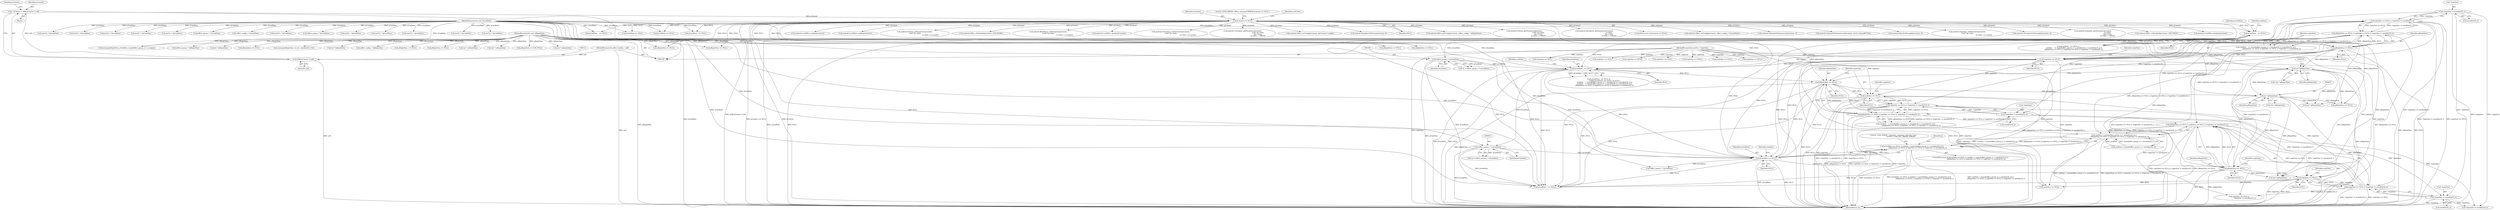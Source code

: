 digraph "0_Android_aeea52da00d210587fb3ed895de3d5f2e0264c88_4@API" {
"1000706" [label="(Call,pReplyData == NULL || replySize == NULL || *replySize != sizeof(int32_t))"];
"1000707" [label="(Call,pReplyData == NULL)"];
"1000578" [label="(Call,(int *)pReplyData)"];
"1000539" [label="(Call,pReplyData == NULL)"];
"1000115" [label="(MethodParameterIn,void *pReplyData)"];
"1000524" [label="(Call,pCmdData   == NULL)"];
"1000113" [label="(MethodParameterIn,void *pCmdData)"];
"1000153" [label="(Call,pContext == NULL)"];
"1000118" [label="(Call,* pContext = (EffectContext *) self)"];
"1000120" [label="(Call,(EffectContext *) self)"];
"1000110" [label="(MethodParameterIn,effect_handle_t  self)"];
"1000669" [label="(Call,(int *)pReplyData)"];
"1000630" [label="(Call,pReplyData == NULL)"];
"1000604" [label="(Call,pCmdData   == NULL)"];
"1000560" [label="(Call,(effect_param_t *) pCmdData)"];
"1000543" [label="(Call,replySize == NULL)"];
"1000114" [label="(MethodParameterIn,uint32_t *replySize)"];
"1000695" [label="(Call,pCmdData == NULL)"];
"1000651" [label="(Call,(effect_param_t *) pCmdData)"];
"1000634" [label="(Call,replySize == NULL)"];
"1000629" [label="(Call,pReplyData == NULL || replySize == NULL || *replySize != sizeof(int32_t))"];
"1000633" [label="(Call,replySize == NULL || *replySize != sizeof(int32_t))"];
"1000542" [label="(Call,replySize == NULL || *replySize != sizeof(int32_t))"];
"1000546" [label="(Call,*replySize != sizeof(int32_t))"];
"1000637" [label="(Call,*replySize != sizeof(int32_t))"];
"1000538" [label="(Call,pReplyData == NULL || replySize == NULL || *replySize != sizeof(int32_t))"];
"1000710" [label="(Call,replySize == NULL || *replySize != sizeof(int32_t))"];
"1000711" [label="(Call,replySize == NULL)"];
"1000714" [label="(Call,*replySize != sizeof(int32_t))"];
"1000698" [label="(Call,cmdSize < (sizeof(effect_param_t) + sizeof(int32_t)) ||\n                        pReplyData == NULL || replySize == NULL || *replySize != sizeof(int32_t))"];
"1000694" [label="(Call,pCmdData == NULL || cmdSize < (sizeof(effect_param_t) + sizeof(int32_t)) ||\n                        pReplyData == NULL || replySize == NULL || *replySize != sizeof(int32_t))"];
"1000714" [label="(Call,*replySize != sizeof(int32_t))"];
"1001065" [label="(Call,(int32_t *)pCmdData)"];
"1000711" [label="(Call,replySize == NULL)"];
"1000717" [label="(Call,sizeof(int32_t))"];
"1000349" [label="(Call,replySize == NULL)"];
"1000930" [label="(Call,(int32_t *)pCmdData)"];
"1000257" [label="(Call,replySize == NULL)"];
"1000273" [label="(Call,(int *) pReplyData)"];
"1000212" [label="(Call,android::VirtualizerSetStrength(pContext, 0))"];
"1000618" [label="(Call,cmdSize    < (sizeof(effect_param_t) + sizeof(int32_t) +sizeof(int16_t)) ||\n                        pReplyData == NULL || replySize == NULL || *replySize != sizeof(int32_t))"];
"1000696" [label="(Identifier,pCmdData)"];
"1000671" [label="(Identifier,pReplyData)"];
"1000695" [label="(Call,pCmdData == NULL)"];
"1000636" [label="(Identifier,NULL)"];
"1000118" [label="(Call,* pContext = (EffectContext *) self)"];
"1000609" [label="(Identifier,cmdSize)"];
"1000548" [label="(Identifier,replySize)"];
"1000460" [label="(Call,android::Equalizer_getParameter(pContext,\n                                                             p->data,\n                                                             &p->vsize,\n                                                             p->data + voffset))"];
"1001101" [label="(Call,pReplyData == LVM_NULL)"];
"1000635" [label="(Identifier,replySize)"];
"1000541" [label="(Identifier,NULL)"];
"1000843" [label="(Call,android::Effect_setEnabled(pContext, LVM_TRUE))"];
"1000950" [label="(Call,android::LvmEffect_disable(pContext))"];
"1000850" [label="(Call,pReplyData == NULL)"];
"1000982" [label="(Call,android::LvmEffect_enable(pContext))"];
"1000116" [label="(Block,)"];
"1000578" [label="(Call,(int *)pReplyData)"];
"1000634" [label="(Call,replySize == NULL)"];
"1000115" [label="(MethodParameterIn,void *pReplyData)"];
"1000154" [label="(Identifier,pContext)"];
"1001068" [label="(Call,android::LvmEffect_enable(pContext))"];
"1000114" [label="(MethodParameterIn,uint32_t *replySize)"];
"1000639" [label="(Identifier,replySize)"];
"1000669" [label="(Call,(int *)pReplyData)"];
"1000234" [label="(Call,(int *) pReplyData)"];
"1000800" [label="(Call,android::Volume_setParameter(pContext,\n (void *)p->data,\n                                                                 p->data + p->psize))"];
"1000873" [label="(Call,android::Effect_setEnabled(pContext, LVM_FALSE))"];
"1000709" [label="(Identifier,NULL)"];
"1000581" [label="(Call,android::BassBoost_setParameter(pContext,\n (void *)p->data,\n                                                                    p->data + p->psize))"];
"1000637" [label="(Call,*replySize != sizeof(int32_t))"];
"1000649" [label="(Call,*p = (effect_param_t *) pCmdData)"];
"1001142" [label="(Call,(uint32_t *)pCmdData)"];
"1000700" [label="(Identifier,cmdSize)"];
"1000367" [label="(Call,memcpy(pReplyData, pCmdData, sizeof(effect_param_t) + p->psize))"];
"1000947" [label="(Call,(int32_t *)pCmdData)"];
"1000603" [label="(Call,pCmdData   == NULL ||\n                        // legal parameters are int16_t or int32_t\n                        cmdSize    > (sizeof(effect_param_t) + sizeof(int32_t) +sizeof(int32_t)) ||\n                        cmdSize    < (sizeof(effect_param_t) + sizeof(int32_t) +sizeof(int16_t)) ||\n                        pReplyData == NULL || replySize == NULL || *replySize != sizeof(int32_t))"];
"1001036" [label="(Call,android::LvmEffect_disable(pContext))"];
"1000653" [label="(Identifier,pCmdData)"];
"1000527" [label="(Call,cmdSize    != (sizeof(effect_param_t) + sizeof(int32_t) +sizeof(int16_t)) ||\n                        pReplyData == NULL || replySize == NULL || *replySize != sizeof(int32_t))"];
"1000712" [label="(Identifier,replySize)"];
"1000120" [label="(Call,(EffectContext *) self)"];
"1000546" [label="(Call,*replySize != sizeof(int32_t))"];
"1000119" [label="(Identifier,pContext)"];
"1000672" [label="(Call,android::Virtualizer_setParameter(pContext,\n (void *)p->data,\n                                                                       p->data + p->psize))"];
"1000542" [label="(Call,replySize == NULL || *replySize != sizeof(int32_t))"];
"1000631" [label="(Identifier,pReplyData)"];
"1000707" [label="(Call,pReplyData == NULL)"];
"1000964" [label="(Call,(int32_t *)pCmdData)"];
"1000544" [label="(Identifier,replySize)"];
"1000433" [label="(Call,android::Virtualizer_getParameter(pContext,\n                                                               (void *)p->data,\n                                                               &p->vsize,\n                                                               p->data + voffset))"];
"1000168" [label="(Call,pReplyData == NULL)"];
"1000244" [label="(Call,pCmdData    == NULL)"];
"1000547" [label="(Call,*replySize)"];
"1000778" [label="(Call,*replySize != sizeof(int32_t))"];
"1000558" [label="(Call,*p = (effect_param_t *) pCmdData)"];
"1000728" [label="(Call,(effect_param_t *) pCmdData)"];
"1000378" [label="(Call,(effect_param_t *)pReplyData)"];
"1000797" [label="(Call,(int *)pReplyData)"];
"1000523" [label="(Call,pCmdData   == NULL ||\n                        cmdSize    != (sizeof(effect_param_t) + sizeof(int32_t) +sizeof(int16_t)) ||\n                        pReplyData == NULL || replySize == NULL || *replySize != sizeof(int32_t))"];
"1000310" [label="(Call,android::Effect_setConfig(pContext, &pContext->config))"];
"1000854" [label="(Call,replySize == NULL)"];
"1000285" [label="(Call,pReplyData == NULL)"];
"1001108" [label="(Call,pCmdData == NULL)"];
"1000870" [label="(Call,(int *)pReplyData)"];
"1000721" [label="(Literal,\"\tLVM_ERROR : Equalizer_command cmdCode Case: \"\n                             \"EFFECT_CMD_SET_PARAM: ERROR\")"];
"1000771" [label="(Call,pReplyData == NULL)"];
"1000345" [label="(Call,pReplyData == NULL)"];
"1000710" [label="(Call,replySize == NULL || *replySize != sizeof(int32_t))"];
"1000122" [label="(Identifier,self)"];
"1001033" [label="(Call,(int32_t *)pCmdData)"];
"1001193" [label="(Call,memcpy(pReplyData, vol_ret, sizeof(int32_t)*2))"];
"1000540" [label="(Identifier,pReplyData)"];
"1000629" [label="(Call,pReplyData == NULL || replySize == NULL || *replySize != sizeof(int32_t))"];
"1000222" [label="(Call,android::EqualizerSetPreset(pContext, 0))"];
"1000545" [label="(Identifier,NULL)"];
"1000840" [label="(Call,(int *)pReplyData)"];
"1000155" [label="(Identifier,NULL)"];
"1000604" [label="(Call,pCmdData   == NULL)"];
"1000303" [label="(Call,android::Effect_getConfig(pContext, (effect_config_t *)pReplyData))"];
"1000485" [label="(Call,android::Volume_getParameter(pContext,\n                                                          (void *)p->data,\n                                                          &p->vsize,\n                                                          p->data + voffset))"];
"1000733" [label="(Call,(int *)pReplyData)"];
"1000529" [label="(Identifier,cmdSize)"];
"1001050" [label="(Call,(int32_t *)pCmdData)"];
"1000305" [label="(Call,(effect_config_t *)pReplyData)"];
"1000110" [label="(MethodParameterIn,effect_handle_t  self)"];
"1000538" [label="(Call,pReplyData == NULL || replySize == NULL || *replySize != sizeof(int32_t))"];
"1000289" [label="(Call,replySize == NULL)"];
"1000792" [label="(Call,(effect_param_t *) pCmdData)"];
"1000153" [label="(Call,pContext == NULL)"];
"1000539" [label="(Call,pReplyData == NULL)"];
"1000560" [label="(Call,(effect_param_t *) pCmdData)"];
"1000706" [label="(Call,pReplyData == NULL || replySize == NULL || *replySize != sizeof(int32_t))"];
"1000127" [label="(Identifier,pContext)"];
"1000549" [label="(Call,sizeof(int32_t))"];
"1000699" [label="(Call,cmdSize < (sizeof(effect_param_t) + sizeof(int32_t)))"];
"1000713" [label="(Identifier,NULL)"];
"1000253" [label="(Call,pReplyData  == NULL)"];
"1001260" [label="(MethodReturn,int)"];
"1000525" [label="(Identifier,pCmdData)"];
"1000408" [label="(Call,android::BassBoost_getParameter(pContext,\n                                                             p->data,\n                                                             &p->vsize,\n                                                             p->data + voffset))"];
"1000152" [label="(ControlStructure,if (pContext == NULL))"];
"1000715" [label="(Call,*replySize)"];
"1000524" [label="(Call,pCmdData   == NULL)"];
"1000276" [label="(Call,android::Effect_setConfig(pContext, (effect_config_t *) pCmdData))"];
"1000708" [label="(Identifier,pReplyData)"];
"1000543" [label="(Call,replySize == NULL)"];
"1000158" [label="(Literal,\"\tLVM_ERROR : Effect_command ERROR pContext == NULL\")"];
"1000774" [label="(Call,replySize == NULL ||\n                        *replySize != sizeof(int32_t))"];
"1001119" [label="(Call,pReplyData == NULL)"];
"1000759" [label="(Call,pCmdData   == NULL)"];
"1000697" [label="(Identifier,NULL)"];
"1000278" [label="(Call,(effect_config_t *) pCmdData)"];
"1000327" [label="(Call,pCmdData == NULL)"];
"1000562" [label="(Identifier,pCmdData)"];
"1000526" [label="(Identifier,NULL)"];
"1000633" [label="(Call,replySize == NULL || *replySize != sizeof(int32_t))"];
"1000693" [label="(ControlStructure,if (pCmdData == NULL || cmdSize < (sizeof(effect_param_t) + sizeof(int32_t)) ||\n                        pReplyData == NULL || replySize == NULL || *replySize != sizeof(int32_t)))"];
"1000191" [label="(Call,(int *) pReplyData)"];
"1000577" [label="(Call,*(int *)pReplyData)"];
"1000727" [label="(Identifier,p)"];
"1000775" [label="(Call,replySize == NULL)"];
"1000694" [label="(Call,pCmdData == NULL || cmdSize < (sizeof(effect_param_t) + sizeof(int32_t)) ||\n                        pReplyData == NULL || replySize == NULL || *replySize != sizeof(int32_t))"];
"1000698" [label="(Call,cmdSize < (sizeof(effect_param_t) + sizeof(int32_t)) ||\n                        pReplyData == NULL || replySize == NULL || *replySize != sizeof(int32_t))"];
"1000113" [label="(MethodParameterIn,void *pCmdData)"];
"1000716" [label="(Identifier,replySize)"];
"1000824" [label="(Call,replySize == NULL)"];
"1000820" [label="(Call,pReplyData == NULL)"];
"1000237" [label="(Call,android::VolumeSetVolumeLevel(pContext, 0))"];
"1001200" [label="(Call,android::VolumeSetVolumeLevel(pContext, (int16_t)(maxdB*100)))"];
"1000638" [label="(Call,*replySize)"];
"1000632" [label="(Identifier,NULL)"];
"1000895" [label="(Call,(uint32_t *)pCmdData)"];
"1000630" [label="(Call,pReplyData == NULL)"];
"1001123" [label="(Call,replySize == NULL)"];
"1000322" [label="(Call,(effect_param_t *)pCmdData)"];
"1000882" [label="(Call,pCmdData   == NULL)"];
"1000580" [label="(Identifier,pReplyData)"];
"1000163" [label="(Identifier,cmdCode)"];
"1000202" [label="(Call,android::BassSetStrength(pContext, 0))"];
"1000979" [label="(Call,(int32_t *)pCmdData)"];
"1001016" [label="(Call,(int32_t *)pCmdData)"];
"1000651" [label="(Call,(effect_param_t *) pCmdData)"];
"1000736" [label="(Call,android::Equalizer_setParameter(pContext,\n (void *)p->data,\n                                                                     p->data + p->psize))"];
"1000640" [label="(Call,sizeof(int32_t))"];
"1000668" [label="(Call,*(int *)pReplyData)"];
"1000606" [label="(Identifier,NULL)"];
"1001149" [label="(Call,(uint32_t *)pCmdData)"];
"1000172" [label="(Call,replySize == NULL)"];
"1000605" [label="(Identifier,pCmdData)"];
"1000706" -> "1000698"  [label="AST: "];
"1000706" -> "1000707"  [label="CFG: "];
"1000706" -> "1000710"  [label="CFG: "];
"1000707" -> "1000706"  [label="AST: "];
"1000710" -> "1000706"  [label="AST: "];
"1000698" -> "1000706"  [label="CFG: "];
"1000706" -> "1001260"  [label="DDG: replySize == NULL || *replySize != sizeof(int32_t)"];
"1000706" -> "1001260"  [label="DDG: pReplyData == NULL"];
"1000706" -> "1000698"  [label="DDG: pReplyData == NULL"];
"1000706" -> "1000698"  [label="DDG: replySize == NULL || *replySize != sizeof(int32_t)"];
"1000707" -> "1000706"  [label="DDG: pReplyData"];
"1000707" -> "1000706"  [label="DDG: NULL"];
"1000629" -> "1000706"  [label="DDG: replySize == NULL || *replySize != sizeof(int32_t)"];
"1000538" -> "1000706"  [label="DDG: replySize == NULL || *replySize != sizeof(int32_t)"];
"1000710" -> "1000706"  [label="DDG: replySize == NULL"];
"1000710" -> "1000706"  [label="DDG: *replySize != sizeof(int32_t)"];
"1000707" -> "1000709"  [label="CFG: "];
"1000708" -> "1000707"  [label="AST: "];
"1000709" -> "1000707"  [label="AST: "];
"1000712" -> "1000707"  [label="CFG: "];
"1000707" -> "1001260"  [label="DDG: NULL"];
"1000707" -> "1001260"  [label="DDG: pReplyData"];
"1000578" -> "1000707"  [label="DDG: pReplyData"];
"1000669" -> "1000707"  [label="DDG: pReplyData"];
"1000115" -> "1000707"  [label="DDG: pReplyData"];
"1000695" -> "1000707"  [label="DDG: NULL"];
"1000707" -> "1000711"  [label="DDG: NULL"];
"1000707" -> "1000733"  [label="DDG: pReplyData"];
"1000707" -> "1000759"  [label="DDG: NULL"];
"1000578" -> "1000577"  [label="AST: "];
"1000578" -> "1000580"  [label="CFG: "];
"1000579" -> "1000578"  [label="AST: "];
"1000580" -> "1000578"  [label="AST: "];
"1000577" -> "1000578"  [label="CFG: "];
"1000578" -> "1001260"  [label="DDG: pReplyData"];
"1000539" -> "1000578"  [label="DDG: pReplyData"];
"1000115" -> "1000578"  [label="DDG: pReplyData"];
"1000578" -> "1000630"  [label="DDG: pReplyData"];
"1000578" -> "1000669"  [label="DDG: pReplyData"];
"1000578" -> "1000733"  [label="DDG: pReplyData"];
"1000578" -> "1000771"  [label="DDG: pReplyData"];
"1000578" -> "1000797"  [label="DDG: pReplyData"];
"1000539" -> "1000538"  [label="AST: "];
"1000539" -> "1000541"  [label="CFG: "];
"1000540" -> "1000539"  [label="AST: "];
"1000541" -> "1000539"  [label="AST: "];
"1000544" -> "1000539"  [label="CFG: "];
"1000538" -> "1000539"  [label="CFG: "];
"1000539" -> "1001260"  [label="DDG: pReplyData"];
"1000539" -> "1001260"  [label="DDG: NULL"];
"1000539" -> "1000538"  [label="DDG: pReplyData"];
"1000539" -> "1000538"  [label="DDG: NULL"];
"1000115" -> "1000539"  [label="DDG: pReplyData"];
"1000524" -> "1000539"  [label="DDG: NULL"];
"1000539" -> "1000543"  [label="DDG: NULL"];
"1000539" -> "1000604"  [label="DDG: NULL"];
"1000539" -> "1000695"  [label="DDG: NULL"];
"1000539" -> "1000759"  [label="DDG: NULL"];
"1000115" -> "1000109"  [label="AST: "];
"1000115" -> "1001260"  [label="DDG: pReplyData"];
"1000115" -> "1000168"  [label="DDG: pReplyData"];
"1000115" -> "1000191"  [label="DDG: pReplyData"];
"1000115" -> "1000234"  [label="DDG: pReplyData"];
"1000115" -> "1000253"  [label="DDG: pReplyData"];
"1000115" -> "1000273"  [label="DDG: pReplyData"];
"1000115" -> "1000285"  [label="DDG: pReplyData"];
"1000115" -> "1000305"  [label="DDG: pReplyData"];
"1000115" -> "1000345"  [label="DDG: pReplyData"];
"1000115" -> "1000367"  [label="DDG: pReplyData"];
"1000115" -> "1000378"  [label="DDG: pReplyData"];
"1000115" -> "1000630"  [label="DDG: pReplyData"];
"1000115" -> "1000669"  [label="DDG: pReplyData"];
"1000115" -> "1000733"  [label="DDG: pReplyData"];
"1000115" -> "1000771"  [label="DDG: pReplyData"];
"1000115" -> "1000797"  [label="DDG: pReplyData"];
"1000115" -> "1000820"  [label="DDG: pReplyData"];
"1000115" -> "1000840"  [label="DDG: pReplyData"];
"1000115" -> "1000850"  [label="DDG: pReplyData"];
"1000115" -> "1000870"  [label="DDG: pReplyData"];
"1000115" -> "1001101"  [label="DDG: pReplyData"];
"1000115" -> "1001119"  [label="DDG: pReplyData"];
"1000115" -> "1001193"  [label="DDG: pReplyData"];
"1000524" -> "1000523"  [label="AST: "];
"1000524" -> "1000526"  [label="CFG: "];
"1000525" -> "1000524"  [label="AST: "];
"1000526" -> "1000524"  [label="AST: "];
"1000529" -> "1000524"  [label="CFG: "];
"1000523" -> "1000524"  [label="CFG: "];
"1000524" -> "1001260"  [label="DDG: pCmdData"];
"1000524" -> "1001260"  [label="DDG: NULL"];
"1000524" -> "1000523"  [label="DDG: pCmdData"];
"1000524" -> "1000523"  [label="DDG: NULL"];
"1000113" -> "1000524"  [label="DDG: pCmdData"];
"1000153" -> "1000524"  [label="DDG: NULL"];
"1000524" -> "1000560"  [label="DDG: pCmdData"];
"1000524" -> "1000604"  [label="DDG: NULL"];
"1000524" -> "1000695"  [label="DDG: NULL"];
"1000524" -> "1000759"  [label="DDG: NULL"];
"1000113" -> "1000109"  [label="AST: "];
"1000113" -> "1001260"  [label="DDG: pCmdData"];
"1000113" -> "1000244"  [label="DDG: pCmdData"];
"1000113" -> "1000278"  [label="DDG: pCmdData"];
"1000113" -> "1000322"  [label="DDG: pCmdData"];
"1000113" -> "1000327"  [label="DDG: pCmdData"];
"1000113" -> "1000367"  [label="DDG: pCmdData"];
"1000113" -> "1000560"  [label="DDG: pCmdData"];
"1000113" -> "1000604"  [label="DDG: pCmdData"];
"1000113" -> "1000651"  [label="DDG: pCmdData"];
"1000113" -> "1000695"  [label="DDG: pCmdData"];
"1000113" -> "1000728"  [label="DDG: pCmdData"];
"1000113" -> "1000759"  [label="DDG: pCmdData"];
"1000113" -> "1000792"  [label="DDG: pCmdData"];
"1000113" -> "1000882"  [label="DDG: pCmdData"];
"1000113" -> "1000895"  [label="DDG: pCmdData"];
"1000113" -> "1000930"  [label="DDG: pCmdData"];
"1000113" -> "1000947"  [label="DDG: pCmdData"];
"1000113" -> "1000964"  [label="DDG: pCmdData"];
"1000113" -> "1000979"  [label="DDG: pCmdData"];
"1000113" -> "1001016"  [label="DDG: pCmdData"];
"1000113" -> "1001033"  [label="DDG: pCmdData"];
"1000113" -> "1001050"  [label="DDG: pCmdData"];
"1000113" -> "1001065"  [label="DDG: pCmdData"];
"1000113" -> "1001108"  [label="DDG: pCmdData"];
"1000113" -> "1001142"  [label="DDG: pCmdData"];
"1000113" -> "1001149"  [label="DDG: pCmdData"];
"1000153" -> "1000152"  [label="AST: "];
"1000153" -> "1000155"  [label="CFG: "];
"1000154" -> "1000153"  [label="AST: "];
"1000155" -> "1000153"  [label="AST: "];
"1000158" -> "1000153"  [label="CFG: "];
"1000163" -> "1000153"  [label="CFG: "];
"1000153" -> "1001260"  [label="DDG: NULL"];
"1000153" -> "1001260"  [label="DDG: pContext == NULL"];
"1000153" -> "1001260"  [label="DDG: pContext"];
"1000118" -> "1000153"  [label="DDG: pContext"];
"1000153" -> "1000168"  [label="DDG: NULL"];
"1000153" -> "1000202"  [label="DDG: pContext"];
"1000153" -> "1000212"  [label="DDG: pContext"];
"1000153" -> "1000222"  [label="DDG: pContext"];
"1000153" -> "1000237"  [label="DDG: pContext"];
"1000153" -> "1000244"  [label="DDG: NULL"];
"1000153" -> "1000276"  [label="DDG: pContext"];
"1000153" -> "1000285"  [label="DDG: NULL"];
"1000153" -> "1000303"  [label="DDG: pContext"];
"1000153" -> "1000310"  [label="DDG: pContext"];
"1000153" -> "1000327"  [label="DDG: NULL"];
"1000153" -> "1000408"  [label="DDG: pContext"];
"1000153" -> "1000433"  [label="DDG: pContext"];
"1000153" -> "1000460"  [label="DDG: pContext"];
"1000153" -> "1000485"  [label="DDG: pContext"];
"1000153" -> "1000581"  [label="DDG: pContext"];
"1000153" -> "1000604"  [label="DDG: NULL"];
"1000153" -> "1000672"  [label="DDG: pContext"];
"1000153" -> "1000695"  [label="DDG: NULL"];
"1000153" -> "1000736"  [label="DDG: pContext"];
"1000153" -> "1000759"  [label="DDG: NULL"];
"1000153" -> "1000800"  [label="DDG: pContext"];
"1000153" -> "1000820"  [label="DDG: NULL"];
"1000153" -> "1000843"  [label="DDG: pContext"];
"1000153" -> "1000850"  [label="DDG: NULL"];
"1000153" -> "1000873"  [label="DDG: pContext"];
"1000153" -> "1000882"  [label="DDG: NULL"];
"1000153" -> "1000950"  [label="DDG: pContext"];
"1000153" -> "1000982"  [label="DDG: pContext"];
"1000153" -> "1001036"  [label="DDG: pContext"];
"1000153" -> "1001068"  [label="DDG: pContext"];
"1000153" -> "1001108"  [label="DDG: NULL"];
"1000153" -> "1001200"  [label="DDG: pContext"];
"1000118" -> "1000116"  [label="AST: "];
"1000118" -> "1000120"  [label="CFG: "];
"1000119" -> "1000118"  [label="AST: "];
"1000120" -> "1000118"  [label="AST: "];
"1000127" -> "1000118"  [label="CFG: "];
"1000118" -> "1001260"  [label="DDG: (EffectContext *) self"];
"1000120" -> "1000118"  [label="DDG: self"];
"1000120" -> "1000122"  [label="CFG: "];
"1000121" -> "1000120"  [label="AST: "];
"1000122" -> "1000120"  [label="AST: "];
"1000120" -> "1001260"  [label="DDG: self"];
"1000110" -> "1000120"  [label="DDG: self"];
"1000110" -> "1000109"  [label="AST: "];
"1000110" -> "1001260"  [label="DDG: self"];
"1000669" -> "1000668"  [label="AST: "];
"1000669" -> "1000671"  [label="CFG: "];
"1000670" -> "1000669"  [label="AST: "];
"1000671" -> "1000669"  [label="AST: "];
"1000668" -> "1000669"  [label="CFG: "];
"1000669" -> "1001260"  [label="DDG: pReplyData"];
"1000630" -> "1000669"  [label="DDG: pReplyData"];
"1000669" -> "1000733"  [label="DDG: pReplyData"];
"1000669" -> "1000771"  [label="DDG: pReplyData"];
"1000669" -> "1000797"  [label="DDG: pReplyData"];
"1000630" -> "1000629"  [label="AST: "];
"1000630" -> "1000632"  [label="CFG: "];
"1000631" -> "1000630"  [label="AST: "];
"1000632" -> "1000630"  [label="AST: "];
"1000635" -> "1000630"  [label="CFG: "];
"1000629" -> "1000630"  [label="CFG: "];
"1000630" -> "1001260"  [label="DDG: NULL"];
"1000630" -> "1001260"  [label="DDG: pReplyData"];
"1000630" -> "1000629"  [label="DDG: pReplyData"];
"1000630" -> "1000629"  [label="DDG: NULL"];
"1000604" -> "1000630"  [label="DDG: NULL"];
"1000630" -> "1000634"  [label="DDG: NULL"];
"1000630" -> "1000695"  [label="DDG: NULL"];
"1000630" -> "1000759"  [label="DDG: NULL"];
"1000604" -> "1000603"  [label="AST: "];
"1000604" -> "1000606"  [label="CFG: "];
"1000605" -> "1000604"  [label="AST: "];
"1000606" -> "1000604"  [label="AST: "];
"1000609" -> "1000604"  [label="CFG: "];
"1000603" -> "1000604"  [label="CFG: "];
"1000604" -> "1001260"  [label="DDG: pCmdData"];
"1000604" -> "1001260"  [label="DDG: NULL"];
"1000604" -> "1000603"  [label="DDG: pCmdData"];
"1000604" -> "1000603"  [label="DDG: NULL"];
"1000560" -> "1000604"  [label="DDG: pCmdData"];
"1000543" -> "1000604"  [label="DDG: NULL"];
"1000604" -> "1000651"  [label="DDG: pCmdData"];
"1000604" -> "1000695"  [label="DDG: NULL"];
"1000604" -> "1000759"  [label="DDG: NULL"];
"1000560" -> "1000558"  [label="AST: "];
"1000560" -> "1000562"  [label="CFG: "];
"1000561" -> "1000560"  [label="AST: "];
"1000562" -> "1000560"  [label="AST: "];
"1000558" -> "1000560"  [label="CFG: "];
"1000560" -> "1001260"  [label="DDG: pCmdData"];
"1000560" -> "1000558"  [label="DDG: pCmdData"];
"1000560" -> "1000695"  [label="DDG: pCmdData"];
"1000560" -> "1000759"  [label="DDG: pCmdData"];
"1000543" -> "1000542"  [label="AST: "];
"1000543" -> "1000545"  [label="CFG: "];
"1000544" -> "1000543"  [label="AST: "];
"1000545" -> "1000543"  [label="AST: "];
"1000548" -> "1000543"  [label="CFG: "];
"1000542" -> "1000543"  [label="CFG: "];
"1000543" -> "1001260"  [label="DDG: NULL"];
"1000543" -> "1001260"  [label="DDG: replySize"];
"1000543" -> "1000542"  [label="DDG: replySize"];
"1000543" -> "1000542"  [label="DDG: NULL"];
"1000114" -> "1000543"  [label="DDG: replySize"];
"1000543" -> "1000634"  [label="DDG: replySize"];
"1000543" -> "1000695"  [label="DDG: NULL"];
"1000543" -> "1000711"  [label="DDG: replySize"];
"1000543" -> "1000759"  [label="DDG: NULL"];
"1000543" -> "1000775"  [label="DDG: replySize"];
"1000114" -> "1000109"  [label="AST: "];
"1000114" -> "1001260"  [label="DDG: replySize"];
"1000114" -> "1000172"  [label="DDG: replySize"];
"1000114" -> "1000257"  [label="DDG: replySize"];
"1000114" -> "1000289"  [label="DDG: replySize"];
"1000114" -> "1000349"  [label="DDG: replySize"];
"1000114" -> "1000634"  [label="DDG: replySize"];
"1000114" -> "1000711"  [label="DDG: replySize"];
"1000114" -> "1000775"  [label="DDG: replySize"];
"1000114" -> "1000824"  [label="DDG: replySize"];
"1000114" -> "1000854"  [label="DDG: replySize"];
"1000114" -> "1001123"  [label="DDG: replySize"];
"1000695" -> "1000694"  [label="AST: "];
"1000695" -> "1000697"  [label="CFG: "];
"1000696" -> "1000695"  [label="AST: "];
"1000697" -> "1000695"  [label="AST: "];
"1000700" -> "1000695"  [label="CFG: "];
"1000694" -> "1000695"  [label="CFG: "];
"1000695" -> "1001260"  [label="DDG: pCmdData"];
"1000695" -> "1001260"  [label="DDG: NULL"];
"1000695" -> "1000694"  [label="DDG: pCmdData"];
"1000695" -> "1000694"  [label="DDG: NULL"];
"1000651" -> "1000695"  [label="DDG: pCmdData"];
"1000634" -> "1000695"  [label="DDG: NULL"];
"1000695" -> "1000728"  [label="DDG: pCmdData"];
"1000695" -> "1000759"  [label="DDG: NULL"];
"1000651" -> "1000649"  [label="AST: "];
"1000651" -> "1000653"  [label="CFG: "];
"1000652" -> "1000651"  [label="AST: "];
"1000653" -> "1000651"  [label="AST: "];
"1000649" -> "1000651"  [label="CFG: "];
"1000651" -> "1001260"  [label="DDG: pCmdData"];
"1000651" -> "1000649"  [label="DDG: pCmdData"];
"1000651" -> "1000759"  [label="DDG: pCmdData"];
"1000634" -> "1000633"  [label="AST: "];
"1000634" -> "1000636"  [label="CFG: "];
"1000635" -> "1000634"  [label="AST: "];
"1000636" -> "1000634"  [label="AST: "];
"1000639" -> "1000634"  [label="CFG: "];
"1000633" -> "1000634"  [label="CFG: "];
"1000634" -> "1001260"  [label="DDG: replySize"];
"1000634" -> "1001260"  [label="DDG: NULL"];
"1000634" -> "1000633"  [label="DDG: replySize"];
"1000634" -> "1000633"  [label="DDG: NULL"];
"1000634" -> "1000711"  [label="DDG: replySize"];
"1000634" -> "1000759"  [label="DDG: NULL"];
"1000634" -> "1000775"  [label="DDG: replySize"];
"1000629" -> "1000618"  [label="AST: "];
"1000629" -> "1000633"  [label="CFG: "];
"1000633" -> "1000629"  [label="AST: "];
"1000618" -> "1000629"  [label="CFG: "];
"1000629" -> "1001260"  [label="DDG: pReplyData == NULL"];
"1000629" -> "1001260"  [label="DDG: replySize == NULL || *replySize != sizeof(int32_t)"];
"1000629" -> "1000618"  [label="DDG: pReplyData == NULL"];
"1000629" -> "1000618"  [label="DDG: replySize == NULL || *replySize != sizeof(int32_t)"];
"1000633" -> "1000629"  [label="DDG: replySize == NULL"];
"1000633" -> "1000629"  [label="DDG: *replySize != sizeof(int32_t)"];
"1000538" -> "1000629"  [label="DDG: replySize == NULL || *replySize != sizeof(int32_t)"];
"1000633" -> "1000637"  [label="CFG: "];
"1000637" -> "1000633"  [label="AST: "];
"1000633" -> "1001260"  [label="DDG: *replySize != sizeof(int32_t)"];
"1000633" -> "1001260"  [label="DDG: replySize == NULL"];
"1000542" -> "1000633"  [label="DDG: *replySize != sizeof(int32_t)"];
"1000637" -> "1000633"  [label="DDG: *replySize"];
"1000633" -> "1000710"  [label="DDG: *replySize != sizeof(int32_t)"];
"1000633" -> "1000774"  [label="DDG: *replySize != sizeof(int32_t)"];
"1000542" -> "1000538"  [label="AST: "];
"1000542" -> "1000546"  [label="CFG: "];
"1000546" -> "1000542"  [label="AST: "];
"1000538" -> "1000542"  [label="CFG: "];
"1000542" -> "1001260"  [label="DDG: *replySize != sizeof(int32_t)"];
"1000542" -> "1001260"  [label="DDG: replySize == NULL"];
"1000542" -> "1000538"  [label="DDG: replySize == NULL"];
"1000542" -> "1000538"  [label="DDG: *replySize != sizeof(int32_t)"];
"1000546" -> "1000542"  [label="DDG: *replySize"];
"1000542" -> "1000710"  [label="DDG: *replySize != sizeof(int32_t)"];
"1000542" -> "1000774"  [label="DDG: *replySize != sizeof(int32_t)"];
"1000546" -> "1000549"  [label="CFG: "];
"1000547" -> "1000546"  [label="AST: "];
"1000549" -> "1000546"  [label="AST: "];
"1000546" -> "1001260"  [label="DDG: *replySize"];
"1000546" -> "1000637"  [label="DDG: *replySize"];
"1000546" -> "1000714"  [label="DDG: *replySize"];
"1000546" -> "1000778"  [label="DDG: *replySize"];
"1000637" -> "1000640"  [label="CFG: "];
"1000638" -> "1000637"  [label="AST: "];
"1000640" -> "1000637"  [label="AST: "];
"1000637" -> "1001260"  [label="DDG: *replySize"];
"1000637" -> "1000714"  [label="DDG: *replySize"];
"1000637" -> "1000778"  [label="DDG: *replySize"];
"1000538" -> "1000527"  [label="AST: "];
"1000527" -> "1000538"  [label="CFG: "];
"1000538" -> "1001260"  [label="DDG: replySize == NULL || *replySize != sizeof(int32_t)"];
"1000538" -> "1001260"  [label="DDG: pReplyData == NULL"];
"1000538" -> "1000527"  [label="DDG: pReplyData == NULL"];
"1000538" -> "1000527"  [label="DDG: replySize == NULL || *replySize != sizeof(int32_t)"];
"1000710" -> "1000711"  [label="CFG: "];
"1000710" -> "1000714"  [label="CFG: "];
"1000711" -> "1000710"  [label="AST: "];
"1000714" -> "1000710"  [label="AST: "];
"1000710" -> "1001260"  [label="DDG: *replySize != sizeof(int32_t)"];
"1000710" -> "1001260"  [label="DDG: replySize == NULL"];
"1000711" -> "1000710"  [label="DDG: replySize"];
"1000711" -> "1000710"  [label="DDG: NULL"];
"1000714" -> "1000710"  [label="DDG: *replySize"];
"1000710" -> "1000774"  [label="DDG: *replySize != sizeof(int32_t)"];
"1000711" -> "1000713"  [label="CFG: "];
"1000712" -> "1000711"  [label="AST: "];
"1000713" -> "1000711"  [label="AST: "];
"1000716" -> "1000711"  [label="CFG: "];
"1000711" -> "1001260"  [label="DDG: replySize"];
"1000711" -> "1001260"  [label="DDG: NULL"];
"1000711" -> "1000759"  [label="DDG: NULL"];
"1000711" -> "1000775"  [label="DDG: replySize"];
"1000714" -> "1000717"  [label="CFG: "];
"1000715" -> "1000714"  [label="AST: "];
"1000717" -> "1000714"  [label="AST: "];
"1000714" -> "1001260"  [label="DDG: *replySize"];
"1000714" -> "1000778"  [label="DDG: *replySize"];
"1000698" -> "1000694"  [label="AST: "];
"1000698" -> "1000699"  [label="CFG: "];
"1000699" -> "1000698"  [label="AST: "];
"1000694" -> "1000698"  [label="CFG: "];
"1000698" -> "1001260"  [label="DDG: cmdSize < (sizeof(effect_param_t) + sizeof(int32_t))"];
"1000698" -> "1001260"  [label="DDG: pReplyData == NULL || replySize == NULL || *replySize != sizeof(int32_t)"];
"1000698" -> "1000694"  [label="DDG: cmdSize < (sizeof(effect_param_t) + sizeof(int32_t))"];
"1000698" -> "1000694"  [label="DDG: pReplyData == NULL || replySize == NULL || *replySize != sizeof(int32_t)"];
"1000699" -> "1000698"  [label="DDG: cmdSize"];
"1000699" -> "1000698"  [label="DDG: sizeof(effect_param_t) + sizeof(int32_t)"];
"1000618" -> "1000698"  [label="DDG: pReplyData == NULL || replySize == NULL || *replySize != sizeof(int32_t)"];
"1000527" -> "1000698"  [label="DDG: pReplyData == NULL || replySize == NULL || *replySize != sizeof(int32_t)"];
"1000694" -> "1000693"  [label="AST: "];
"1000721" -> "1000694"  [label="CFG: "];
"1000727" -> "1000694"  [label="CFG: "];
"1000694" -> "1001260"  [label="DDG: pCmdData == NULL"];
"1000694" -> "1001260"  [label="DDG: pCmdData == NULL || cmdSize < (sizeof(effect_param_t) + sizeof(int32_t)) ||\n                        pReplyData == NULL || replySize == NULL || *replySize != sizeof(int32_t)"];
"1000694" -> "1001260"  [label="DDG: cmdSize < (sizeof(effect_param_t) + sizeof(int32_t)) ||\n                        pReplyData == NULL || replySize == NULL || *replySize != sizeof(int32_t)"];
}
